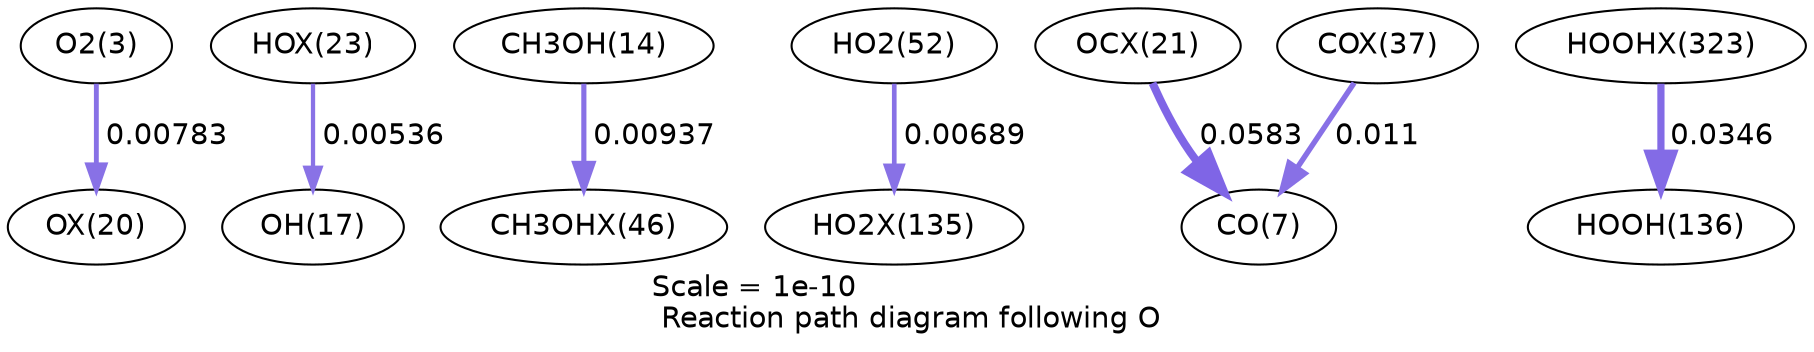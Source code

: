 digraph reaction_paths {
center=1;
s5 -> s37[fontname="Helvetica", penwidth=2.34, arrowsize=1.17, color="0.7, 0.508, 0.9"
, label=" 0.00783"];
s40 -> s19[fontname="Helvetica", penwidth=2.05, arrowsize=1.03, color="0.7, 0.505, 0.9"
, label=" 0.00536"];
s16 -> s54[fontname="Helvetica", penwidth=2.47, arrowsize=1.24, color="0.7, 0.509, 0.9"
, label=" 0.00937"];
s21 -> s59[fontname="Helvetica", penwidth=2.24, arrowsize=1.12, color="0.7, 0.507, 0.9"
, label=" 0.00689"];
s38 -> s9[fontname="Helvetica", penwidth=3.85, arrowsize=1.93, color="0.7, 0.558, 0.9"
, label=" 0.0583"];
s48 -> s9[fontname="Helvetica", penwidth=2.6, arrowsize=1.3, color="0.7, 0.511, 0.9"
, label=" 0.011"];
s73 -> s26[fontname="Helvetica", penwidth=3.46, arrowsize=1.73, color="0.7, 0.535, 0.9"
, label=" 0.0346"];
s5 [ fontname="Helvetica", label="O2(3)"];
s9 [ fontname="Helvetica", label="CO(7)"];
s16 [ fontname="Helvetica", label="CH3OH(14)"];
s19 [ fontname="Helvetica", label="OH(17)"];
s21 [ fontname="Helvetica", label="HO2(52)"];
s26 [ fontname="Helvetica", label="HOOH(136)"];
s37 [ fontname="Helvetica", label="OX(20)"];
s38 [ fontname="Helvetica", label="OCX(21)"];
s40 [ fontname="Helvetica", label="HOX(23)"];
s48 [ fontname="Helvetica", label="COX(37)"];
s54 [ fontname="Helvetica", label="CH3OHX(46)"];
s59 [ fontname="Helvetica", label="HO2X(135)"];
s73 [ fontname="Helvetica", label="HOOHX(323)"];
 label = "Scale = 1e-10\l Reaction path diagram following O";
 fontname = "Helvetica";
}
